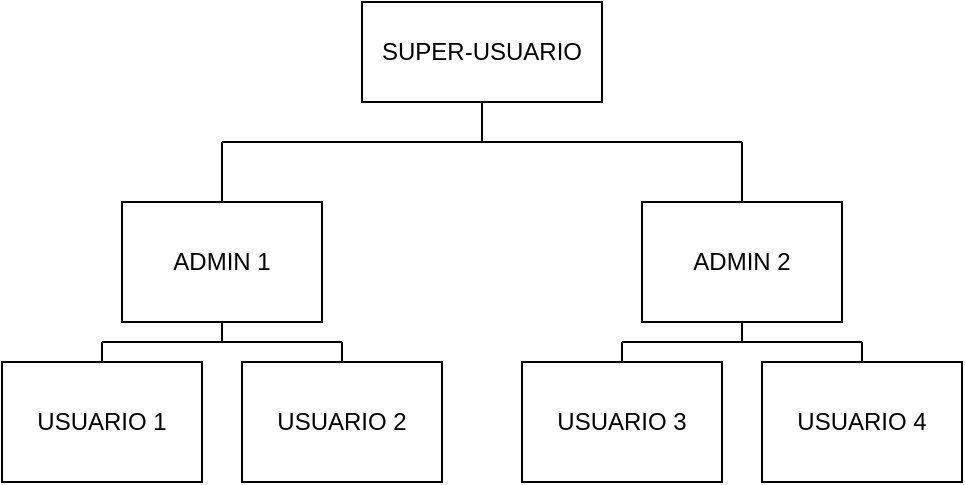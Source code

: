 <mxfile version="12.6.5" type="device"><diagram id="BD01jm3ZMw8hSVCrdr3s" name="Page-1"><mxGraphModel dx="631" dy="384" grid="0" gridSize="10" guides="1" tooltips="1" connect="1" arrows="1" fold="1" page="1" pageScale="1" pageWidth="827" pageHeight="1169" math="0" shadow="0"><root><mxCell id="0"/><mxCell id="1" parent="0"/><mxCell id="4h314rH_IxYypjlPWRGD-1" value="SUPER-USUARIO" style="rounded=0;whiteSpace=wrap;html=1;" vertex="1" parent="1"><mxGeometry x="300" y="100" width="120" height="50" as="geometry"/></mxCell><mxCell id="4h314rH_IxYypjlPWRGD-2" value="ADMIN 1" style="rounded=0;whiteSpace=wrap;html=1;" vertex="1" parent="1"><mxGeometry x="180" y="200" width="100" height="60" as="geometry"/></mxCell><mxCell id="4h314rH_IxYypjlPWRGD-3" value="ADMIN 2" style="rounded=0;whiteSpace=wrap;html=1;" vertex="1" parent="1"><mxGeometry x="440" y="200" width="100" height="60" as="geometry"/></mxCell><mxCell id="4h314rH_IxYypjlPWRGD-5" value="USUARIO 1" style="rounded=0;whiteSpace=wrap;html=1;" vertex="1" parent="1"><mxGeometry x="120" y="280" width="100" height="60" as="geometry"/></mxCell><mxCell id="4h314rH_IxYypjlPWRGD-6" value="USUARIO 2" style="rounded=0;whiteSpace=wrap;html=1;" vertex="1" parent="1"><mxGeometry x="240" y="280" width="100" height="60" as="geometry"/></mxCell><mxCell id="4h314rH_IxYypjlPWRGD-7" value="USUARIO 3" style="rounded=0;whiteSpace=wrap;html=1;" vertex="1" parent="1"><mxGeometry x="380" y="280" width="100" height="60" as="geometry"/></mxCell><mxCell id="4h314rH_IxYypjlPWRGD-8" value="USUARIO 4" style="rounded=0;whiteSpace=wrap;html=1;" vertex="1" parent="1"><mxGeometry x="500" y="280" width="100" height="60" as="geometry"/></mxCell><mxCell id="4h314rH_IxYypjlPWRGD-9" value="" style="endArrow=none;html=1;" edge="1" parent="1"><mxGeometry width="50" height="50" relative="1" as="geometry"><mxPoint x="360" y="170" as="sourcePoint"/><mxPoint x="360" y="150" as="targetPoint"/></mxGeometry></mxCell><mxCell id="4h314rH_IxYypjlPWRGD-10" value="" style="endArrow=none;html=1;" edge="1" parent="1"><mxGeometry width="50" height="50" relative="1" as="geometry"><mxPoint x="230" y="170" as="sourcePoint"/><mxPoint x="490" y="170" as="targetPoint"/></mxGeometry></mxCell><mxCell id="4h314rH_IxYypjlPWRGD-11" value="" style="endArrow=none;html=1;exitX=0.5;exitY=0;exitDx=0;exitDy=0;" edge="1" parent="1" source="4h314rH_IxYypjlPWRGD-2"><mxGeometry width="50" height="50" relative="1" as="geometry"><mxPoint x="375" y="200" as="sourcePoint"/><mxPoint x="230" y="170" as="targetPoint"/><Array as="points"/></mxGeometry></mxCell><mxCell id="4h314rH_IxYypjlPWRGD-12" value="" style="endArrow=none;html=1;exitX=0.5;exitY=0;exitDx=0;exitDy=0;" edge="1" parent="1" source="4h314rH_IxYypjlPWRGD-3"><mxGeometry width="50" height="50" relative="1" as="geometry"><mxPoint x="485" y="200" as="sourcePoint"/><mxPoint x="490" y="170" as="targetPoint"/><Array as="points"/></mxGeometry></mxCell><mxCell id="4h314rH_IxYypjlPWRGD-13" value="" style="endArrow=none;html=1;entryX=0.5;entryY=1;entryDx=0;entryDy=0;" edge="1" parent="1" target="4h314rH_IxYypjlPWRGD-2"><mxGeometry width="50" height="50" relative="1" as="geometry"><mxPoint x="230" y="270" as="sourcePoint"/><mxPoint x="240" y="190" as="targetPoint"/></mxGeometry></mxCell><mxCell id="4h314rH_IxYypjlPWRGD-14" value="" style="endArrow=none;html=1;entryX=0.5;entryY=1;entryDx=0;entryDy=0;" edge="1" parent="1" target="4h314rH_IxYypjlPWRGD-3"><mxGeometry width="50" height="50" relative="1" as="geometry"><mxPoint x="490" y="270" as="sourcePoint"/><mxPoint x="240" y="270" as="targetPoint"/></mxGeometry></mxCell><mxCell id="4h314rH_IxYypjlPWRGD-15" value="" style="endArrow=none;html=1;" edge="1" parent="1"><mxGeometry width="50" height="50" relative="1" as="geometry"><mxPoint x="430" y="270" as="sourcePoint"/><mxPoint x="550" y="270" as="targetPoint"/></mxGeometry></mxCell><mxCell id="4h314rH_IxYypjlPWRGD-16" value="" style="endArrow=none;html=1;" edge="1" parent="1"><mxGeometry width="50" height="50" relative="1" as="geometry"><mxPoint x="170" y="270" as="sourcePoint"/><mxPoint x="290" y="270" as="targetPoint"/></mxGeometry></mxCell><mxCell id="4h314rH_IxYypjlPWRGD-17" value="" style="endArrow=none;html=1;exitX=0.5;exitY=0;exitDx=0;exitDy=0;" edge="1" parent="1" source="4h314rH_IxYypjlPWRGD-5"><mxGeometry width="50" height="50" relative="1" as="geometry"><mxPoint x="180" y="280" as="sourcePoint"/><mxPoint x="170" y="270" as="targetPoint"/></mxGeometry></mxCell><mxCell id="4h314rH_IxYypjlPWRGD-18" value="" style="endArrow=none;html=1;exitX=0.5;exitY=0;exitDx=0;exitDy=0;" edge="1" parent="1" source="4h314rH_IxYypjlPWRGD-6"><mxGeometry width="50" height="50" relative="1" as="geometry"><mxPoint x="180" y="290" as="sourcePoint"/><mxPoint x="290" y="270" as="targetPoint"/></mxGeometry></mxCell><mxCell id="4h314rH_IxYypjlPWRGD-19" value="" style="endArrow=none;html=1;exitX=0.5;exitY=0;exitDx=0;exitDy=0;" edge="1" parent="1" source="4h314rH_IxYypjlPWRGD-7"><mxGeometry width="50" height="50" relative="1" as="geometry"><mxPoint x="300" y="290" as="sourcePoint"/><mxPoint x="430" y="270" as="targetPoint"/></mxGeometry></mxCell><mxCell id="4h314rH_IxYypjlPWRGD-20" value="" style="endArrow=none;html=1;exitX=0.5;exitY=0;exitDx=0;exitDy=0;" edge="1" parent="1" source="4h314rH_IxYypjlPWRGD-8"><mxGeometry width="50" height="50" relative="1" as="geometry"><mxPoint x="440" y="290" as="sourcePoint"/><mxPoint x="550" y="270" as="targetPoint"/></mxGeometry></mxCell></root></mxGraphModel></diagram></mxfile>